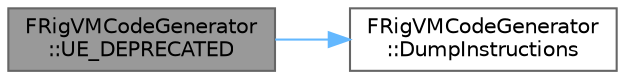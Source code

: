 digraph "FRigVMCodeGenerator::UE_DEPRECATED"
{
 // INTERACTIVE_SVG=YES
 // LATEX_PDF_SIZE
  bgcolor="transparent";
  edge [fontname=Helvetica,fontsize=10,labelfontname=Helvetica,labelfontsize=10];
  node [fontname=Helvetica,fontsize=10,shape=box,height=0.2,width=0.4];
  rankdir="LR";
  Node1 [id="Node000001",label="FRigVMCodeGenerator\l::UE_DEPRECATED",height=0.2,width=0.4,color="gray40", fillcolor="grey60", style="filled", fontcolor="black",tooltip=" "];
  Node1 -> Node2 [id="edge1_Node000001_Node000002",color="steelblue1",style="solid",tooltip=" "];
  Node2 [id="Node000002",label="FRigVMCodeGenerator\l::DumpInstructions",height=0.2,width=0.4,color="grey40", fillcolor="white", style="filled",URL="$d9/d66/structFRigVMCodeGenerator.html#a7b8a3d5ccb8da21fd4eb2cfab61001ad",tooltip=" "];
}
